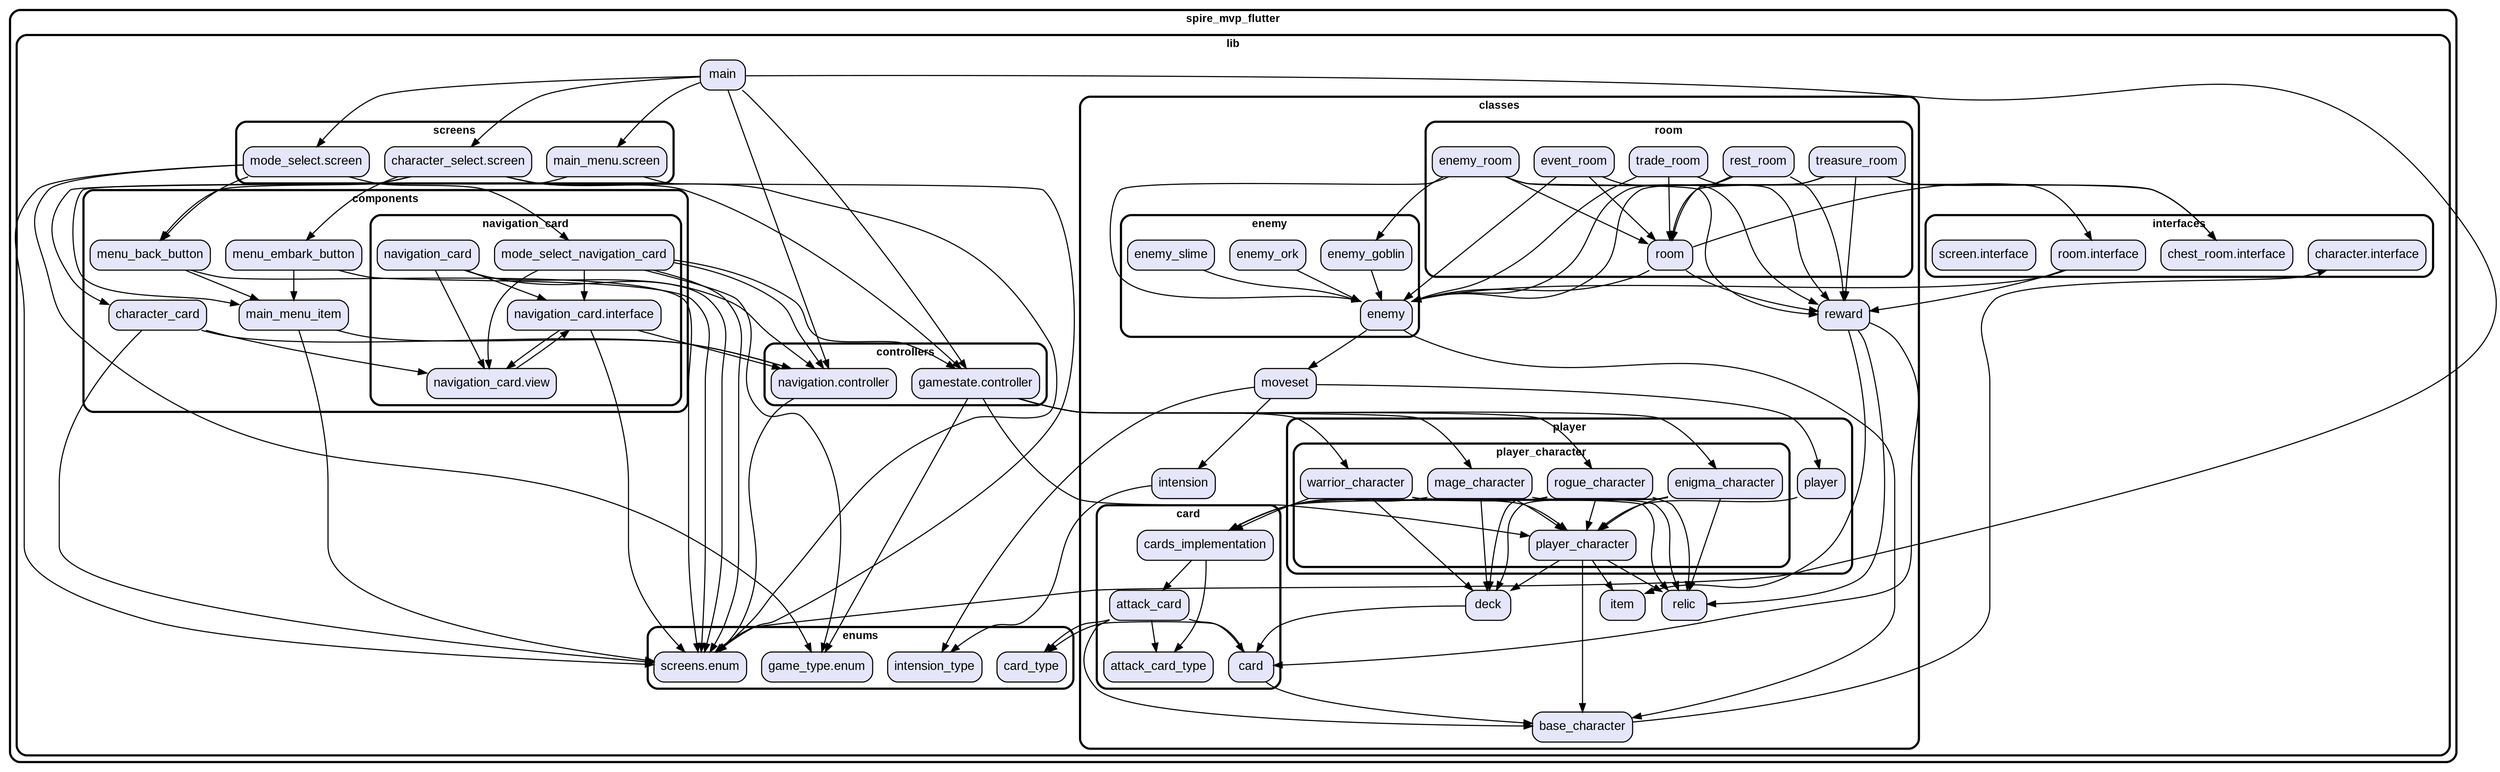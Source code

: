 digraph "" {
  graph [style=rounded fontname="Arial Black" fontsize=13 penwidth=2.6];
  node [shape=rect style="filled,rounded" fontname=Arial fontsize=15 fillcolor=Lavender penwidth=1.3];
  edge [penwidth=1.3];
  "/lib/classes/base_character.dart" [label="base_character"];
  "/lib/classes/card/attack_card.dart" [label="attack_card"];
  "/lib/classes/card/attack_card_type.dart" [label="attack_card_type"];
  "/lib/classes/card/card.dart" [label="card"];
  "/lib/classes/card/cards_implementation.dart" [label="cards_implementation"];
  "/lib/classes/deck.dart" [label="deck"];
  "/lib/classes/enemy/enemy.dart" [label="enemy"];
  "/lib/classes/enemy/enemy_goblin.dart" [label="enemy_goblin"];
  "/lib/classes/enemy/enemy_ork.dart" [label="enemy_ork"];
  "/lib/classes/enemy/enemy_slime.dart" [label="enemy_slime"];
  "/lib/classes/intension.dart" [label="intension"];
  "/lib/classes/item.dart" [label="item"];
  "/lib/classes/moveset.dart" [label="moveset"];
  "/lib/classes/player/player.dart" [label="player"];
  "/lib/classes/player/player_character/enigma_character.dart" [label="enigma_character"];
  "/lib/classes/player/player_character/mage_character.dart" [label="mage_character"];
  "/lib/classes/player/player_character/player_character.dart" [label="player_character"];
  "/lib/classes/player/player_character/rogue_character.dart" [label="rogue_character"];
  "/lib/classes/player/player_character/warrior_character.dart" [label="warrior_character"];
  "/lib/classes/relic.dart" [label="relic"];
  "/lib/classes/reward.dart" [label="reward"];
  "/lib/classes/room/enemy_room.dart" [label="enemy_room"];
  "/lib/classes/room/event_room.dart" [label="event_room"];
  "/lib/classes/room/rest_room.dart" [label="rest_room"];
  "/lib/classes/room/room.dart" [label="room"];
  "/lib/classes/room/trade_room.dart" [label="trade_room"];
  "/lib/classes/room/treasure_room.dart" [label="treasure_room"];
  "/lib/components/character_card.dart" [label="character_card"];
  "/lib/components/main_menu_item.dart" [label="main_menu_item"];
  "/lib/components/menu_back_button.dart" [label="menu_back_button"];
  "/lib/components/menu_embark_button.dart" [label="menu_embark_button"];
  "/lib/components/navigation_card/mode_select_navigation_card.dart" [label="mode_select_navigation_card"];
  "/lib/components/navigation_card/navigation_card.dart" [label="navigation_card"];
  "/lib/components/navigation_card/navigation_card.interface.dart" [label="navigation_card.interface"];
  "/lib/components/navigation_card/navigation_card.view.dart" [label="navigation_card.view"];
  "/lib/controllers/gamestate.controller.dart" [label="gamestate.controller"];
  "/lib/controllers/navigation.controller.dart" [label="navigation.controller"];
  "/lib/enums/card_type.dart" [label="card_type"];
  "/lib/enums/game_type.enum.dart" [label="game_type.enum"];
  "/lib/enums/intension_type.dart" [label="intension_type"];
  "/lib/enums/screens.enum.dart" [label="screens.enum"];
  "/lib/interfaces/character.interface.dart" [label="character.interface"];
  "/lib/interfaces/chest_room.interface.dart" [label="chest_room.interface"];
  "/lib/interfaces/room.interface.dart" [label="room.interface"];
  "/lib/interfaces/screen.interface.dart" [label="screen.interface"];
  "/lib/main.dart" [label="main"];
  "/lib/screens/character_select.screen.dart" [label="character_select.screen"];
  "/lib/screens/main_menu.screen.dart" [label="main_menu.screen"];
  "/lib/screens/mode_select.screen.dart" [label="mode_select.screen"];
  subgraph "cluster~" {
    label="spire_mvp_flutter";
    subgraph "cluster~/lib" {
      label="lib";
      "/lib/main.dart";
      subgraph "cluster~/lib/classes" {
        label="classes";
        "/lib/classes/base_character.dart";
        "/lib/classes/deck.dart";
        "/lib/classes/intension.dart";
        "/lib/classes/item.dart";
        "/lib/classes/moveset.dart";
        "/lib/classes/relic.dart";
        "/lib/classes/reward.dart";
        subgraph "cluster~/lib/classes/card" {
          label="card";
          "/lib/classes/card/attack_card.dart";
          "/lib/classes/card/attack_card_type.dart";
          "/lib/classes/card/card.dart";
          "/lib/classes/card/cards_implementation.dart";
        }
        subgraph "cluster~/lib/classes/enemy" {
          label="enemy";
          "/lib/classes/enemy/enemy.dart";
          "/lib/classes/enemy/enemy_goblin.dart";
          "/lib/classes/enemy/enemy_ork.dart";
          "/lib/classes/enemy/enemy_slime.dart";
        }
        subgraph "cluster~/lib/classes/player" {
          label="player";
          "/lib/classes/player/player.dart";
          subgraph "cluster~/lib/classes/player/player_character" {
            label="player_character";
            "/lib/classes/player/player_character/enigma_character.dart";
            "/lib/classes/player/player_character/mage_character.dart";
            "/lib/classes/player/player_character/player_character.dart";
            "/lib/classes/player/player_character/rogue_character.dart";
            "/lib/classes/player/player_character/warrior_character.dart";
          }
        }
        subgraph "cluster~/lib/classes/room" {
          label="room";
          "/lib/classes/room/enemy_room.dart";
          "/lib/classes/room/event_room.dart";
          "/lib/classes/room/rest_room.dart";
          "/lib/classes/room/room.dart";
          "/lib/classes/room/trade_room.dart";
          "/lib/classes/room/treasure_room.dart";
        }
      }
      subgraph "cluster~/lib/components" {
        label="components";
        "/lib/components/character_card.dart";
        "/lib/components/main_menu_item.dart";
        "/lib/components/menu_back_button.dart";
        "/lib/components/menu_embark_button.dart";
        subgraph "cluster~/lib/components/navigation_card" {
          label="navigation_card";
          "/lib/components/navigation_card/mode_select_navigation_card.dart";
          "/lib/components/navigation_card/navigation_card.dart";
          "/lib/components/navigation_card/navigation_card.interface.dart";
          "/lib/components/navigation_card/navigation_card.view.dart";
        }
      }
      subgraph "cluster~/lib/controllers" {
        label="controllers";
        "/lib/controllers/gamestate.controller.dart";
        "/lib/controllers/navigation.controller.dart";
      }
      subgraph "cluster~/lib/enums" {
        label="enums";
        "/lib/enums/card_type.dart";
        "/lib/enums/game_type.enum.dart";
        "/lib/enums/intension_type.dart";
        "/lib/enums/screens.enum.dart";
      }
      subgraph "cluster~/lib/interfaces" {
        label="interfaces";
        "/lib/interfaces/character.interface.dart";
        "/lib/interfaces/chest_room.interface.dart";
        "/lib/interfaces/room.interface.dart";
        "/lib/interfaces/screen.interface.dart";
      }
      subgraph "cluster~/lib/screens" {
        label="screens";
        "/lib/screens/character_select.screen.dart";
        "/lib/screens/main_menu.screen.dart";
        "/lib/screens/mode_select.screen.dart";
      }
    }
  }
  "/lib/classes/base_character.dart" -> "/lib/interfaces/character.interface.dart";
  "/lib/classes/card/attack_card.dart" -> "/lib/classes/card/attack_card_type.dart";
  "/lib/classes/card/attack_card.dart" -> "/lib/classes/base_character.dart";
  "/lib/classes/card/attack_card.dart" -> "/lib/enums/card_type.dart";
  "/lib/classes/card/attack_card.dart" -> "/lib/classes/card/card.dart";
  "/lib/classes/card/card.dart" -> "/lib/classes/base_character.dart";
  "/lib/classes/card/card.dart" -> "/lib/enums/card_type.dart";
  "/lib/classes/card/cards_implementation.dart" -> "/lib/classes/card/attack_card.dart";
  "/lib/classes/card/cards_implementation.dart" -> "/lib/classes/card/attack_card_type.dart";
  "/lib/classes/deck.dart" -> "/lib/classes/card/card.dart";
  "/lib/classes/enemy/enemy.dart" -> "/lib/classes/base_character.dart";
  "/lib/classes/enemy/enemy.dart" -> "/lib/classes/moveset.dart";
  "/lib/classes/enemy/enemy_goblin.dart" -> "/lib/classes/enemy/enemy.dart";
  "/lib/classes/enemy/enemy_ork.dart" -> "/lib/classes/enemy/enemy.dart";
  "/lib/classes/enemy/enemy_slime.dart" -> "/lib/classes/enemy/enemy.dart";
  "/lib/classes/intension.dart" -> "/lib/enums/intension_type.dart";
  "/lib/classes/moveset.dart" -> "/lib/enums/intension_type.dart";
  "/lib/classes/moveset.dart" -> "/lib/classes/intension.dart";
  "/lib/classes/moveset.dart" -> "/lib/classes/player/player.dart";
  "/lib/classes/player/player.dart" -> "/lib/classes/player/player_character/player_character.dart";
  "/lib/classes/player/player_character/enigma_character.dart" -> "/lib/classes/card/cards_implementation.dart";
  "/lib/classes/player/player_character/enigma_character.dart" -> "/lib/classes/deck.dart";
  "/lib/classes/player/player_character/enigma_character.dart" -> "/lib/classes/relic.dart";
  "/lib/classes/player/player_character/enigma_character.dart" -> "/lib/classes/player/player_character/player_character.dart";
  "/lib/classes/player/player_character/mage_character.dart" -> "/lib/classes/card/cards_implementation.dart";
  "/lib/classes/player/player_character/mage_character.dart" -> "/lib/classes/deck.dart";
  "/lib/classes/player/player_character/mage_character.dart" -> "/lib/classes/relic.dart";
  "/lib/classes/player/player_character/mage_character.dart" -> "/lib/classes/player/player_character/player_character.dart";
  "/lib/classes/player/player_character/player_character.dart" -> "/lib/classes/deck.dart";
  "/lib/classes/player/player_character/player_character.dart" -> "/lib/classes/relic.dart";
  "/lib/classes/player/player_character/player_character.dart" -> "/lib/classes/item.dart";
  "/lib/classes/player/player_character/player_character.dart" -> "/lib/classes/base_character.dart";
  "/lib/classes/player/player_character/rogue_character.dart" -> "/lib/classes/card/cards_implementation.dart";
  "/lib/classes/player/player_character/rogue_character.dart" -> "/lib/classes/deck.dart";
  "/lib/classes/player/player_character/rogue_character.dart" -> "/lib/classes/relic.dart";
  "/lib/classes/player/player_character/rogue_character.dart" -> "/lib/classes/player/player_character/player_character.dart";
  "/lib/classes/player/player_character/warrior_character.dart" -> "/lib/classes/card/cards_implementation.dart";
  "/lib/classes/player/player_character/warrior_character.dart" -> "/lib/classes/deck.dart";
  "/lib/classes/player/player_character/warrior_character.dart" -> "/lib/classes/relic.dart";
  "/lib/classes/player/player_character/warrior_character.dart" -> "/lib/classes/player/player_character/player_character.dart";
  "/lib/classes/reward.dart" -> "/lib/classes/relic.dart";
  "/lib/classes/reward.dart" -> "/lib/classes/item.dart";
  "/lib/classes/reward.dart" -> "/lib/classes/card/card.dart";
  "/lib/classes/room/enemy_room.dart" -> "/lib/interfaces/chest_room.interface.dart";
  "/lib/classes/room/enemy_room.dart" -> "/lib/classes/enemy/enemy_goblin.dart";
  "/lib/classes/room/enemy_room.dart" -> "/lib/classes/enemy/enemy.dart";
  "/lib/classes/room/enemy_room.dart" -> "/lib/classes/reward.dart";
  "/lib/classes/room/enemy_room.dart" -> "/lib/classes/room/room.dart";
  "/lib/classes/room/event_room.dart" -> "/lib/classes/enemy/enemy.dart";
  "/lib/classes/room/event_room.dart" -> "/lib/classes/reward.dart";
  "/lib/classes/room/event_room.dart" -> "/lib/classes/room/room.dart";
  "/lib/classes/room/rest_room.dart" -> "/lib/classes/enemy/enemy.dart";
  "/lib/classes/room/rest_room.dart" -> "/lib/classes/reward.dart";
  "/lib/classes/room/rest_room.dart" -> "/lib/classes/room/room.dart";
  "/lib/classes/room/room.dart" -> "/lib/interfaces/room.interface.dart";
  "/lib/classes/room/room.dart" -> "/lib/classes/enemy/enemy.dart";
  "/lib/classes/room/room.dart" -> "/lib/classes/reward.dart";
  "/lib/classes/room/trade_room.dart" -> "/lib/classes/enemy/enemy.dart";
  "/lib/classes/room/trade_room.dart" -> "/lib/classes/reward.dart";
  "/lib/classes/room/trade_room.dart" -> "/lib/classes/room/room.dart";
  "/lib/classes/room/treasure_room.dart" -> "/lib/interfaces/chest_room.interface.dart";
  "/lib/classes/room/treasure_room.dart" -> "/lib/classes/enemy/enemy.dart";
  "/lib/classes/room/treasure_room.dart" -> "/lib/classes/reward.dart";
  "/lib/classes/room/treasure_room.dart" -> "/lib/classes/room/room.dart";
  "/lib/components/character_card.dart" -> "/lib/components/navigation_card/navigation_card.view.dart";
  "/lib/components/character_card.dart" -> "/lib/controllers/navigation.controller.dart";
  "/lib/components/character_card.dart" -> "/lib/enums/screens.enum.dart";
  "/lib/components/main_menu_item.dart" -> "/lib/controllers/navigation.controller.dart";
  "/lib/components/main_menu_item.dart" -> "/lib/enums/screens.enum.dart";
  "/lib/components/menu_back_button.dart" -> "/lib/components/main_menu_item.dart";
  "/lib/components/menu_back_button.dart" -> "/lib/enums/screens.enum.dart";
  "/lib/components/menu_embark_button.dart" -> "/lib/components/main_menu_item.dart";
  "/lib/components/menu_embark_button.dart" -> "/lib/enums/screens.enum.dart";
  "/lib/components/navigation_card/mode_select_navigation_card.dart" -> "/lib/components/navigation_card/navigation_card.interface.dart";
  "/lib/components/navigation_card/mode_select_navigation_card.dart" -> "/lib/components/navigation_card/navigation_card.view.dart";
  "/lib/components/navigation_card/mode_select_navigation_card.dart" -> "/lib/controllers/gamestate.controller.dart";
  "/lib/components/navigation_card/mode_select_navigation_card.dart" -> "/lib/controllers/navigation.controller.dart";
  "/lib/components/navigation_card/mode_select_navigation_card.dart" -> "/lib/enums/game_type.enum.dart";
  "/lib/components/navigation_card/mode_select_navigation_card.dart" -> "/lib/enums/screens.enum.dart";
  "/lib/components/navigation_card/navigation_card.dart" -> "/lib/components/navigation_card/navigation_card.interface.dart";
  "/lib/components/navigation_card/navigation_card.dart" -> "/lib/components/navigation_card/navigation_card.view.dart";
  "/lib/components/navigation_card/navigation_card.dart" -> "/lib/controllers/navigation.controller.dart";
  "/lib/components/navigation_card/navigation_card.dart" -> "/lib/enums/screens.enum.dart";
  "/lib/components/navigation_card/navigation_card.interface.dart" -> "/lib/components/navigation_card/navigation_card.view.dart";
  "/lib/components/navigation_card/navigation_card.interface.dart" -> "/lib/controllers/navigation.controller.dart";
  "/lib/components/navigation_card/navigation_card.interface.dart" -> "/lib/enums/screens.enum.dart";
  "/lib/components/navigation_card/navigation_card.view.dart" -> "/lib/components/navigation_card/navigation_card.interface.dart";
  "/lib/controllers/gamestate.controller.dart" -> "/lib/classes/player/player_character/enigma_character.dart";
  "/lib/controllers/gamestate.controller.dart" -> "/lib/classes/player/player_character/mage_character.dart";
  "/lib/controllers/gamestate.controller.dart" -> "/lib/classes/player/player_character/player_character.dart";
  "/lib/controllers/gamestate.controller.dart" -> "/lib/classes/player/player_character/rogue_character.dart";
  "/lib/controllers/gamestate.controller.dart" -> "/lib/classes/player/player_character/warrior_character.dart";
  "/lib/controllers/gamestate.controller.dart" -> "/lib/enums/game_type.enum.dart";
  "/lib/controllers/navigation.controller.dart" -> "/lib/enums/screens.enum.dart";
  "/lib/interfaces/room.interface.dart" -> "/lib/classes/enemy/enemy.dart";
  "/lib/interfaces/room.interface.dart" -> "/lib/classes/reward.dart";
  "/lib/main.dart" -> "/lib/controllers/gamestate.controller.dart";
  "/lib/main.dart" -> "/lib/screens/character_select.screen.dart";
  "/lib/main.dart" -> "/lib/screens/mode_select.screen.dart";
  "/lib/main.dart" -> "/lib/screens/main_menu.screen.dart";
  "/lib/main.dart" -> "/lib/controllers/navigation.controller.dart";
  "/lib/main.dart" -> "/lib/enums/screens.enum.dart";
  "/lib/screens/character_select.screen.dart" -> "/lib/components/character_card.dart";
  "/lib/screens/character_select.screen.dart" -> "/lib/components/menu_embark_button.dart";
  "/lib/screens/character_select.screen.dart" -> "/lib/controllers/gamestate.controller.dart";
  "/lib/screens/character_select.screen.dart" -> "/lib/components/menu_back_button.dart";
  "/lib/screens/character_select.screen.dart" -> "/lib/enums/screens.enum.dart";
  "/lib/screens/main_menu.screen.dart" -> "/lib/components/main_menu_item.dart";
  "/lib/screens/main_menu.screen.dart" -> "/lib/enums/screens.enum.dart";
  "/lib/screens/mode_select.screen.dart" -> "/lib/components/navigation_card/mode_select_navigation_card.dart";
  "/lib/screens/mode_select.screen.dart" -> "/lib/enums/game_type.enum.dart";
  "/lib/screens/mode_select.screen.dart" -> "/lib/components/menu_back_button.dart";
  "/lib/screens/mode_select.screen.dart" -> "/lib/enums/screens.enum.dart";
}
